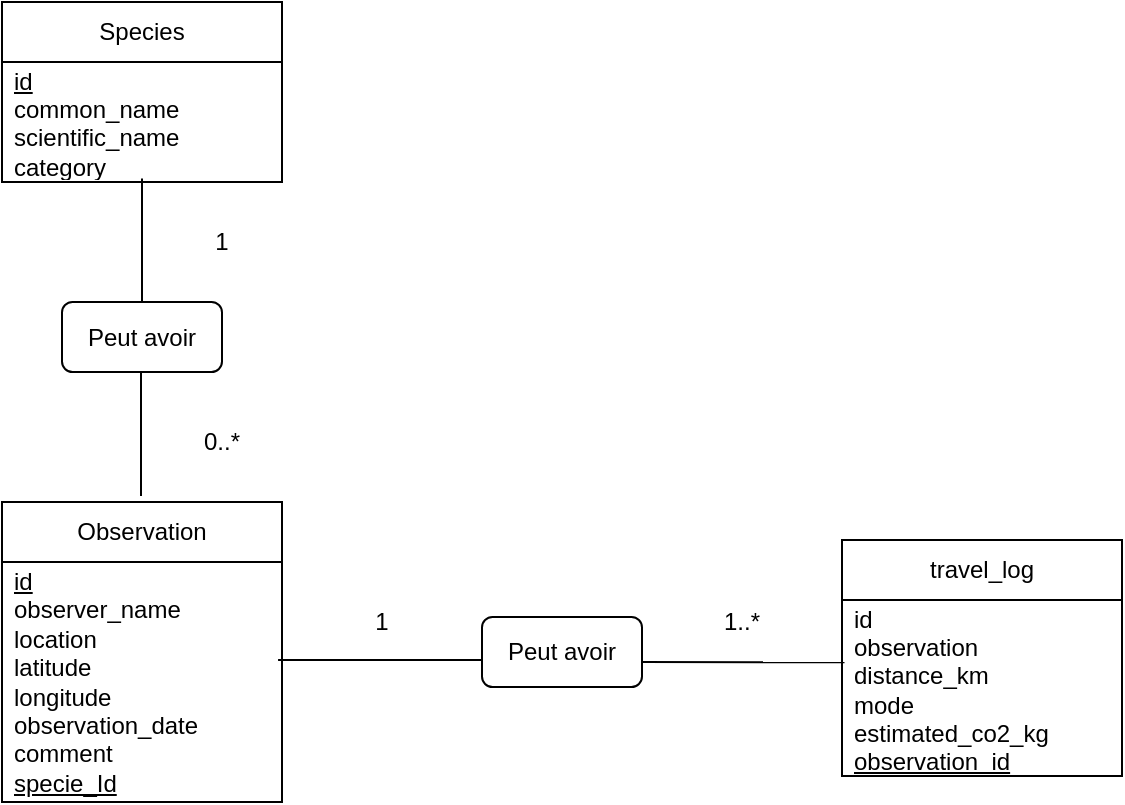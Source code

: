 <mxfile version="28.1.1">
  <diagram name="Page-1" id="ffIs-DOOAsCSt8n962In">
    <mxGraphModel dx="605" dy="913" grid="0" gridSize="10" guides="1" tooltips="1" connect="1" arrows="1" fold="1" page="1" pageScale="1" pageWidth="827" pageHeight="1169" background="#ffffff" math="0" shadow="0">
      <root>
        <mxCell id="0" />
        <mxCell id="1" parent="0" />
        <mxCell id="HuiexEqz4UiYQAD6bRG_-1" value="Species" style="swimlane;fontStyle=0;childLayout=stackLayout;horizontal=1;startSize=30;horizontalStack=0;resizeParent=1;resizeParentMax=0;resizeLast=0;collapsible=1;marginBottom=0;whiteSpace=wrap;html=1;" vertex="1" parent="1">
          <mxGeometry x="160" y="110" width="140" height="90" as="geometry">
            <mxRectangle x="160" y="110" width="78" height="30" as="alternateBounds" />
          </mxGeometry>
        </mxCell>
        <mxCell id="HuiexEqz4UiYQAD6bRG_-2" value="&lt;div&gt;&lt;u&gt;id&lt;/u&gt;&lt;/div&gt;&lt;div&gt;common_name&lt;/div&gt;&lt;div&gt;scientific_name&lt;/div&gt;&lt;div&gt;category&lt;/div&gt;" style="text;strokeColor=none;fillColor=none;align=left;verticalAlign=middle;spacingLeft=4;spacingRight=4;overflow=hidden;points=[[0,0.5],[1,0.5]];portConstraint=eastwest;rotatable=0;whiteSpace=wrap;html=1;" vertex="1" parent="HuiexEqz4UiYQAD6bRG_-1">
          <mxGeometry y="30" width="140" height="60" as="geometry" />
        </mxCell>
        <mxCell id="HuiexEqz4UiYQAD6bRG_-3" value="Observation" style="swimlane;fontStyle=0;childLayout=stackLayout;horizontal=1;startSize=30;horizontalStack=0;resizeParent=1;resizeParentMax=0;resizeLast=0;collapsible=1;marginBottom=0;whiteSpace=wrap;html=1;" vertex="1" parent="1">
          <mxGeometry x="160" y="360" width="140" height="150" as="geometry" />
        </mxCell>
        <mxCell id="HuiexEqz4UiYQAD6bRG_-4" value="&lt;div&gt;&lt;u&gt;id&lt;/u&gt;&lt;/div&gt;&lt;div&gt;observer_name&lt;/div&gt;&lt;div&gt;location&lt;/div&gt;&lt;div&gt;latitude&lt;/div&gt;&lt;div&gt;longitude&lt;/div&gt;&lt;div&gt;observation_date&lt;/div&gt;&lt;div&gt;comment&lt;/div&gt;&lt;div&gt;&lt;u&gt;&lt;font style=&quot;color: light-dark(rgb(0, 0, 0), rgb(0, 127, 255));&quot;&gt;specie_Id&lt;/font&gt;&lt;/u&gt;&lt;/div&gt;" style="text;strokeColor=none;fillColor=none;align=left;verticalAlign=middle;spacingLeft=4;spacingRight=4;overflow=hidden;points=[[0,0.5],[1,0.5]];portConstraint=eastwest;rotatable=0;whiteSpace=wrap;html=1;" vertex="1" parent="HuiexEqz4UiYQAD6bRG_-3">
          <mxGeometry y="30" width="140" height="120" as="geometry" />
        </mxCell>
        <mxCell id="HuiexEqz4UiYQAD6bRG_-5" value="travel_log" style="swimlane;fontStyle=0;childLayout=stackLayout;horizontal=1;startSize=30;horizontalStack=0;resizeParent=1;resizeParentMax=0;resizeLast=0;collapsible=1;marginBottom=0;whiteSpace=wrap;html=1;" vertex="1" parent="1">
          <mxGeometry x="580" y="379" width="140" height="118" as="geometry" />
        </mxCell>
        <mxCell id="HuiexEqz4UiYQAD6bRG_-6" value="id&lt;div&gt;observation&lt;/div&gt;&lt;div&gt;distance_km&lt;/div&gt;&lt;div&gt;mode&lt;/div&gt;&lt;div&gt;estimated_co2_kg&lt;/div&gt;&lt;div&gt;&lt;u&gt;&lt;font style=&quot;color: light-dark(rgb(0, 0, 0), rgb(0, 127, 255));&quot;&gt;observation_id&lt;/font&gt;&lt;/u&gt;&lt;/div&gt;" style="text;strokeColor=none;fillColor=none;align=left;verticalAlign=middle;spacingLeft=4;spacingRight=4;overflow=hidden;points=[[0,0.5],[1,0.5]];portConstraint=eastwest;rotatable=0;whiteSpace=wrap;html=1;" vertex="1" parent="HuiexEqz4UiYQAD6bRG_-5">
          <mxGeometry y="30" width="140" height="88" as="geometry" />
        </mxCell>
        <mxCell id="HuiexEqz4UiYQAD6bRG_-7" value="Peut avoir" style="rounded=1;whiteSpace=wrap;html=1;" vertex="1" parent="1">
          <mxGeometry x="400" y="417.5" width="80" height="35" as="geometry" />
        </mxCell>
        <mxCell id="HuiexEqz4UiYQAD6bRG_-8" value="" style="endArrow=none;html=1;rounded=0;exitX=0.986;exitY=0.408;exitDx=0;exitDy=0;exitPerimeter=0;" edge="1" parent="1" source="HuiexEqz4UiYQAD6bRG_-4">
          <mxGeometry width="50" height="50" relative="1" as="geometry">
            <mxPoint x="310" y="430" as="sourcePoint" />
            <mxPoint x="400" y="439" as="targetPoint" />
          </mxGeometry>
        </mxCell>
        <mxCell id="HuiexEqz4UiYQAD6bRG_-9" value="" style="endArrow=none;html=1;rounded=0;entryX=0.009;entryY=0.354;entryDx=0;entryDy=0;entryPerimeter=0;" edge="1" parent="1" target="HuiexEqz4UiYQAD6bRG_-6">
          <mxGeometry width="50" height="50" relative="1" as="geometry">
            <mxPoint x="480" y="440" as="sourcePoint" />
            <mxPoint x="440" y="320" as="targetPoint" />
          </mxGeometry>
        </mxCell>
        <mxCell id="HuiexEqz4UiYQAD6bRG_-10" value="1" style="text;html=1;align=center;verticalAlign=middle;whiteSpace=wrap;rounded=0;" vertex="1" parent="1">
          <mxGeometry x="330" y="410" width="40" height="20" as="geometry" />
        </mxCell>
        <mxCell id="HuiexEqz4UiYQAD6bRG_-11" value="1..*" style="text;html=1;align=center;verticalAlign=middle;whiteSpace=wrap;rounded=0;" vertex="1" parent="1">
          <mxGeometry x="510" y="410" width="40" height="20" as="geometry" />
        </mxCell>
        <mxCell id="HuiexEqz4UiYQAD6bRG_-12" value="Peut avoir" style="rounded=1;whiteSpace=wrap;html=1;" vertex="1" parent="1">
          <mxGeometry x="190" y="260" width="80" height="35" as="geometry" />
        </mxCell>
        <mxCell id="HuiexEqz4UiYQAD6bRG_-13" value="" style="endArrow=none;html=1;rounded=0;exitX=0.5;exitY=0;exitDx=0;exitDy=0;entryX=0.5;entryY=0.97;entryDx=0;entryDy=0;entryPerimeter=0;" edge="1" parent="1" source="HuiexEqz4UiYQAD6bRG_-12" target="HuiexEqz4UiYQAD6bRG_-2">
          <mxGeometry width="50" height="50" relative="1" as="geometry">
            <mxPoint x="390" y="370" as="sourcePoint" />
            <mxPoint x="440" y="320" as="targetPoint" />
          </mxGeometry>
        </mxCell>
        <mxCell id="HuiexEqz4UiYQAD6bRG_-14" value="" style="endArrow=none;html=1;rounded=0;exitX=0.5;exitY=0;exitDx=0;exitDy=0;entryX=0.5;entryY=0.97;entryDx=0;entryDy=0;entryPerimeter=0;" edge="1" parent="1">
          <mxGeometry width="50" height="50" relative="1" as="geometry">
            <mxPoint x="229.5" y="357" as="sourcePoint" />
            <mxPoint x="229.5" y="295" as="targetPoint" />
          </mxGeometry>
        </mxCell>
        <mxCell id="HuiexEqz4UiYQAD6bRG_-15" value="1" style="text;html=1;align=center;verticalAlign=middle;whiteSpace=wrap;rounded=0;" vertex="1" parent="1">
          <mxGeometry x="250" y="220" width="40" height="20" as="geometry" />
        </mxCell>
        <mxCell id="HuiexEqz4UiYQAD6bRG_-16" value="0..*" style="text;html=1;align=center;verticalAlign=middle;whiteSpace=wrap;rounded=0;" vertex="1" parent="1">
          <mxGeometry x="250" y="320" width="40" height="20" as="geometry" />
        </mxCell>
      </root>
    </mxGraphModel>
  </diagram>
</mxfile>
